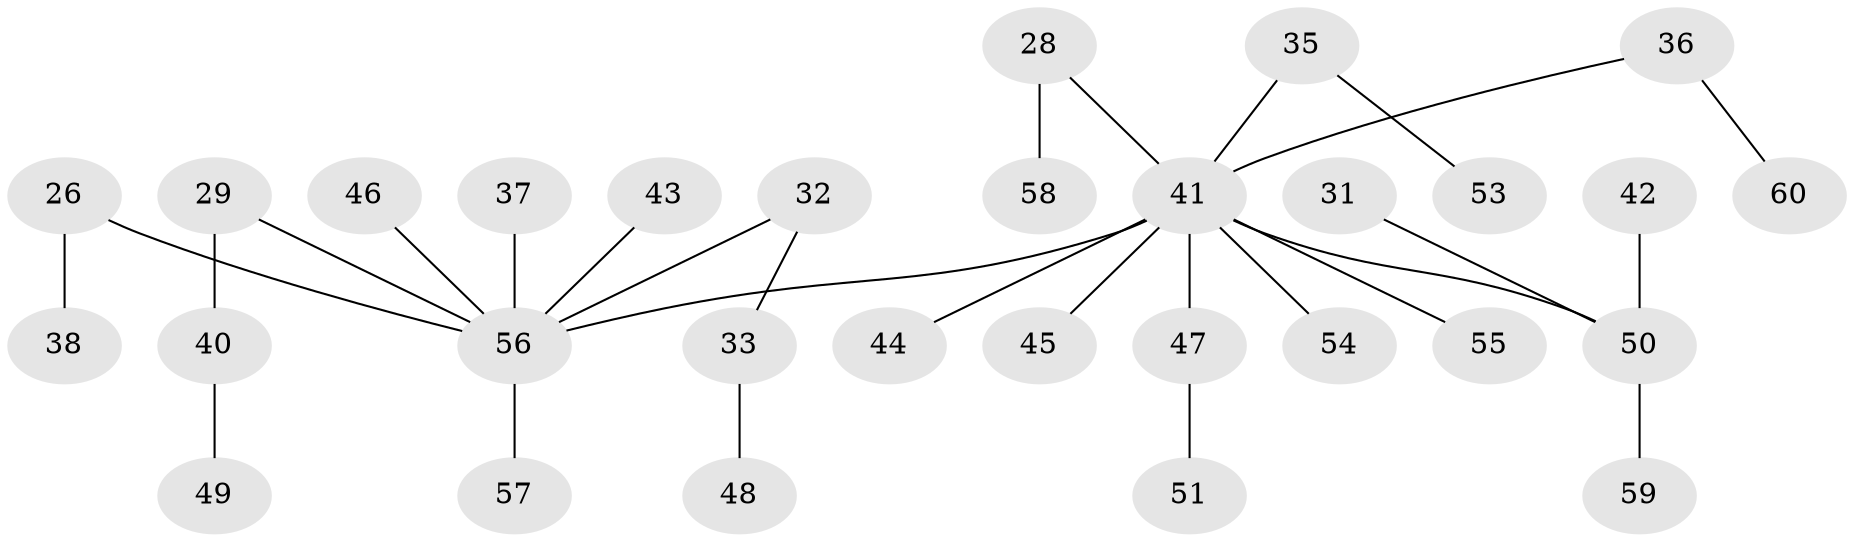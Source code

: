 // original degree distribution, {8: 0.016666666666666666, 3: 0.1, 7: 0.016666666666666666, 2: 0.26666666666666666, 1: 0.5166666666666667, 4: 0.05, 5: 0.03333333333333333}
// Generated by graph-tools (version 1.1) at 2025/52/03/09/25 04:52:48]
// undirected, 30 vertices, 29 edges
graph export_dot {
graph [start="1"]
  node [color=gray90,style=filled];
  26;
  28;
  29;
  31;
  32;
  33;
  35 [super="+34"];
  36;
  37;
  38;
  40;
  41 [super="+22+39+16+30"];
  42;
  43;
  44;
  45;
  46;
  47;
  48;
  49;
  50 [super="+27"];
  51;
  53;
  54;
  55;
  56 [super="+13+21+52+23+24+25"];
  57;
  58;
  59;
  60;
  26 -- 38;
  26 -- 56;
  28 -- 58;
  28 -- 41;
  29 -- 40;
  29 -- 56;
  31 -- 50;
  32 -- 33;
  32 -- 56;
  33 -- 48;
  35 -- 53;
  35 -- 41;
  36 -- 60;
  36 -- 41;
  37 -- 56;
  40 -- 49;
  41 -- 45;
  41 -- 55;
  41 -- 44;
  41 -- 47;
  41 -- 54;
  41 -- 56;
  41 -- 50;
  42 -- 50;
  43 -- 56;
  46 -- 56;
  47 -- 51;
  50 -- 59;
  56 -- 57;
}
